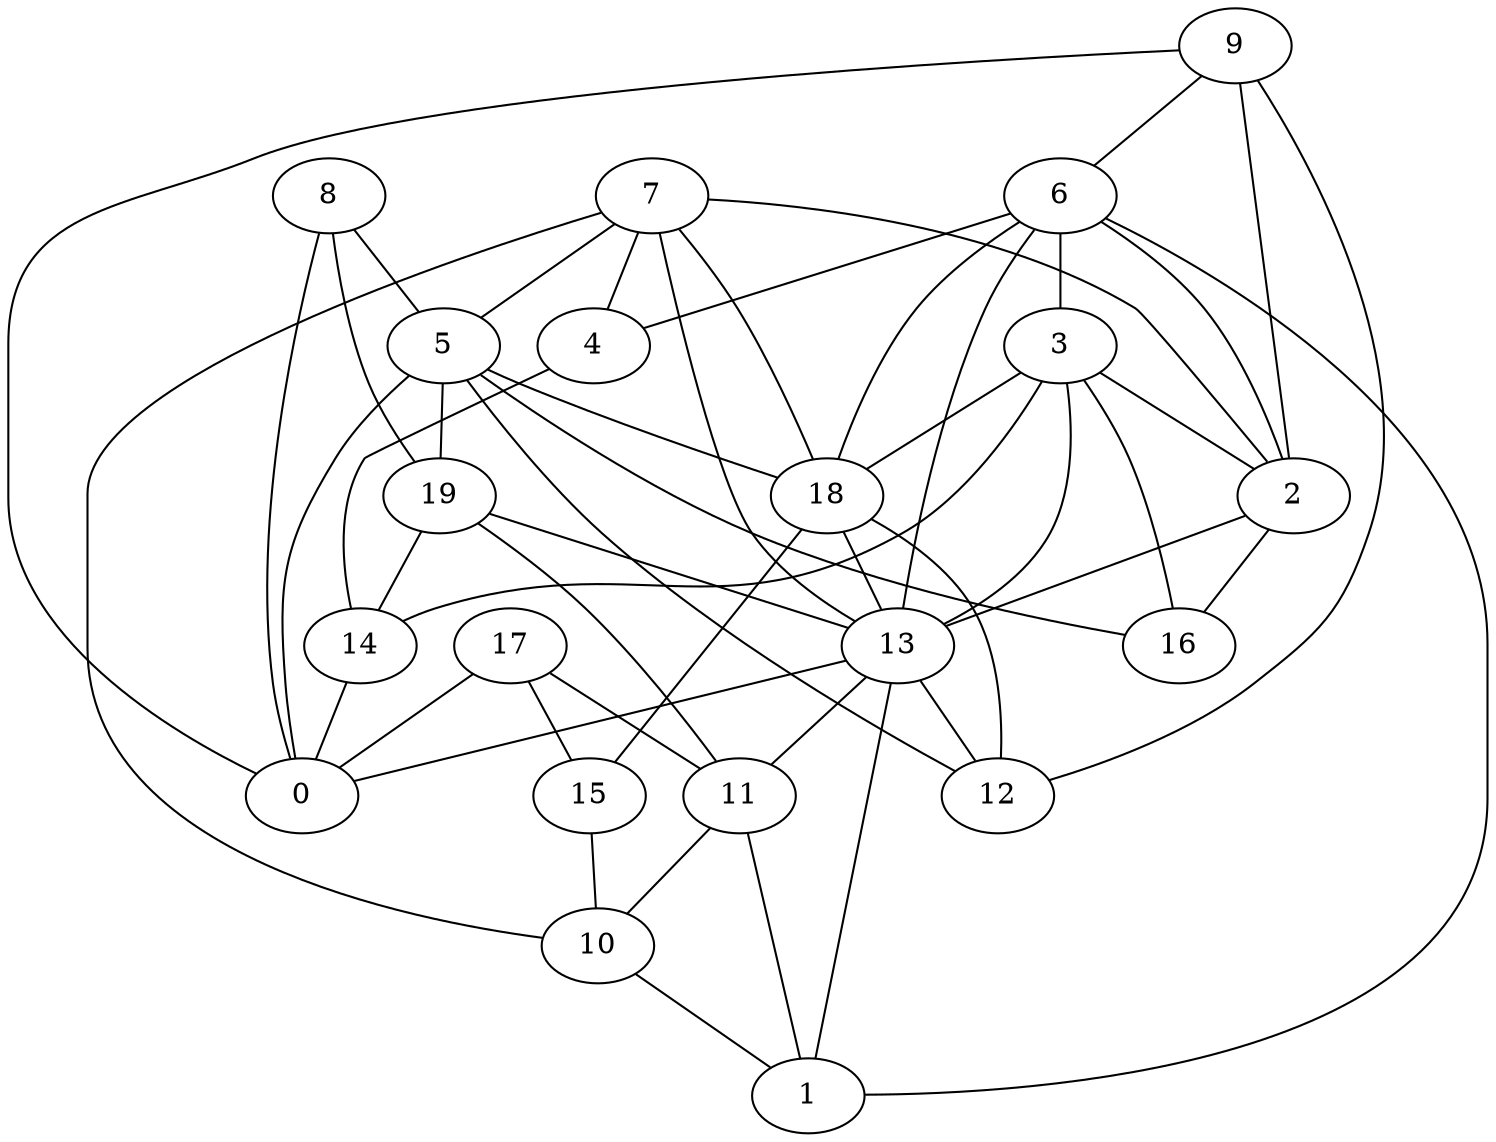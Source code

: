 digraph GG_graph {

subgraph G_graph {
edge [color = black]
"4" -> "14" [dir = none]
"8" -> "5" [dir = none]
"8" -> "0" [dir = none]
"14" -> "0" [dir = none]
"2" -> "13" [dir = none]
"2" -> "16" [dir = none]
"19" -> "14" [dir = none]
"19" -> "13" [dir = none]
"19" -> "11" [dir = none]
"6" -> "4" [dir = none]
"6" -> "1" [dir = none]
"6" -> "18" [dir = none]
"6" -> "2" [dir = none]
"17" -> "11" [dir = none]
"17" -> "0" [dir = none]
"7" -> "18" [dir = none]
"7" -> "13" [dir = none]
"5" -> "0" [dir = none]
"5" -> "18" [dir = none]
"5" -> "19" [dir = none]
"5" -> "16" [dir = none]
"5" -> "12" [dir = none]
"11" -> "10" [dir = none]
"11" -> "1" [dir = none]
"18" -> "15" [dir = none]
"18" -> "12" [dir = none]
"18" -> "13" [dir = none]
"3" -> "2" [dir = none]
"3" -> "16" [dir = none]
"3" -> "13" [dir = none]
"10" -> "1" [dir = none]
"13" -> "11" [dir = none]
"13" -> "0" [dir = none]
"13" -> "12" [dir = none]
"13" -> "1" [dir = none]
"15" -> "10" [dir = none]
"9" -> "6" [dir = none]
"9" -> "0" [dir = none]
"8" -> "19" [dir = none]
"3" -> "14" [dir = none]
"7" -> "2" [dir = none]
"9" -> "2" [dir = none]
"7" -> "10" [dir = none]
"9" -> "12" [dir = none]
"6" -> "13" [dir = none]
"6" -> "3" [dir = none]
"7" -> "5" [dir = none]
"7" -> "4" [dir = none]
"17" -> "15" [dir = none]
"3" -> "18" [dir = none]
}

}
